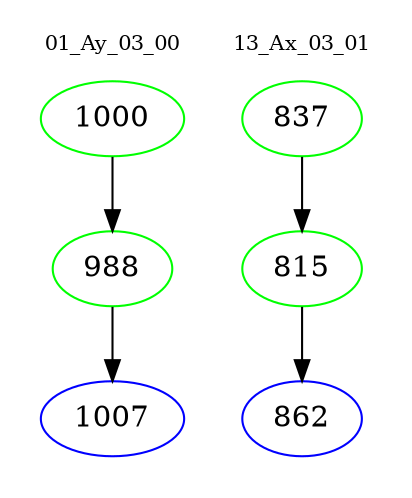 digraph{
subgraph cluster_0 {
color = white
label = "01_Ay_03_00";
fontsize=10;
T0_1000 [label="1000", color="green"]
T0_1000 -> T0_988 [color="black"]
T0_988 [label="988", color="green"]
T0_988 -> T0_1007 [color="black"]
T0_1007 [label="1007", color="blue"]
}
subgraph cluster_1 {
color = white
label = "13_Ax_03_01";
fontsize=10;
T1_837 [label="837", color="green"]
T1_837 -> T1_815 [color="black"]
T1_815 [label="815", color="green"]
T1_815 -> T1_862 [color="black"]
T1_862 [label="862", color="blue"]
}
}
